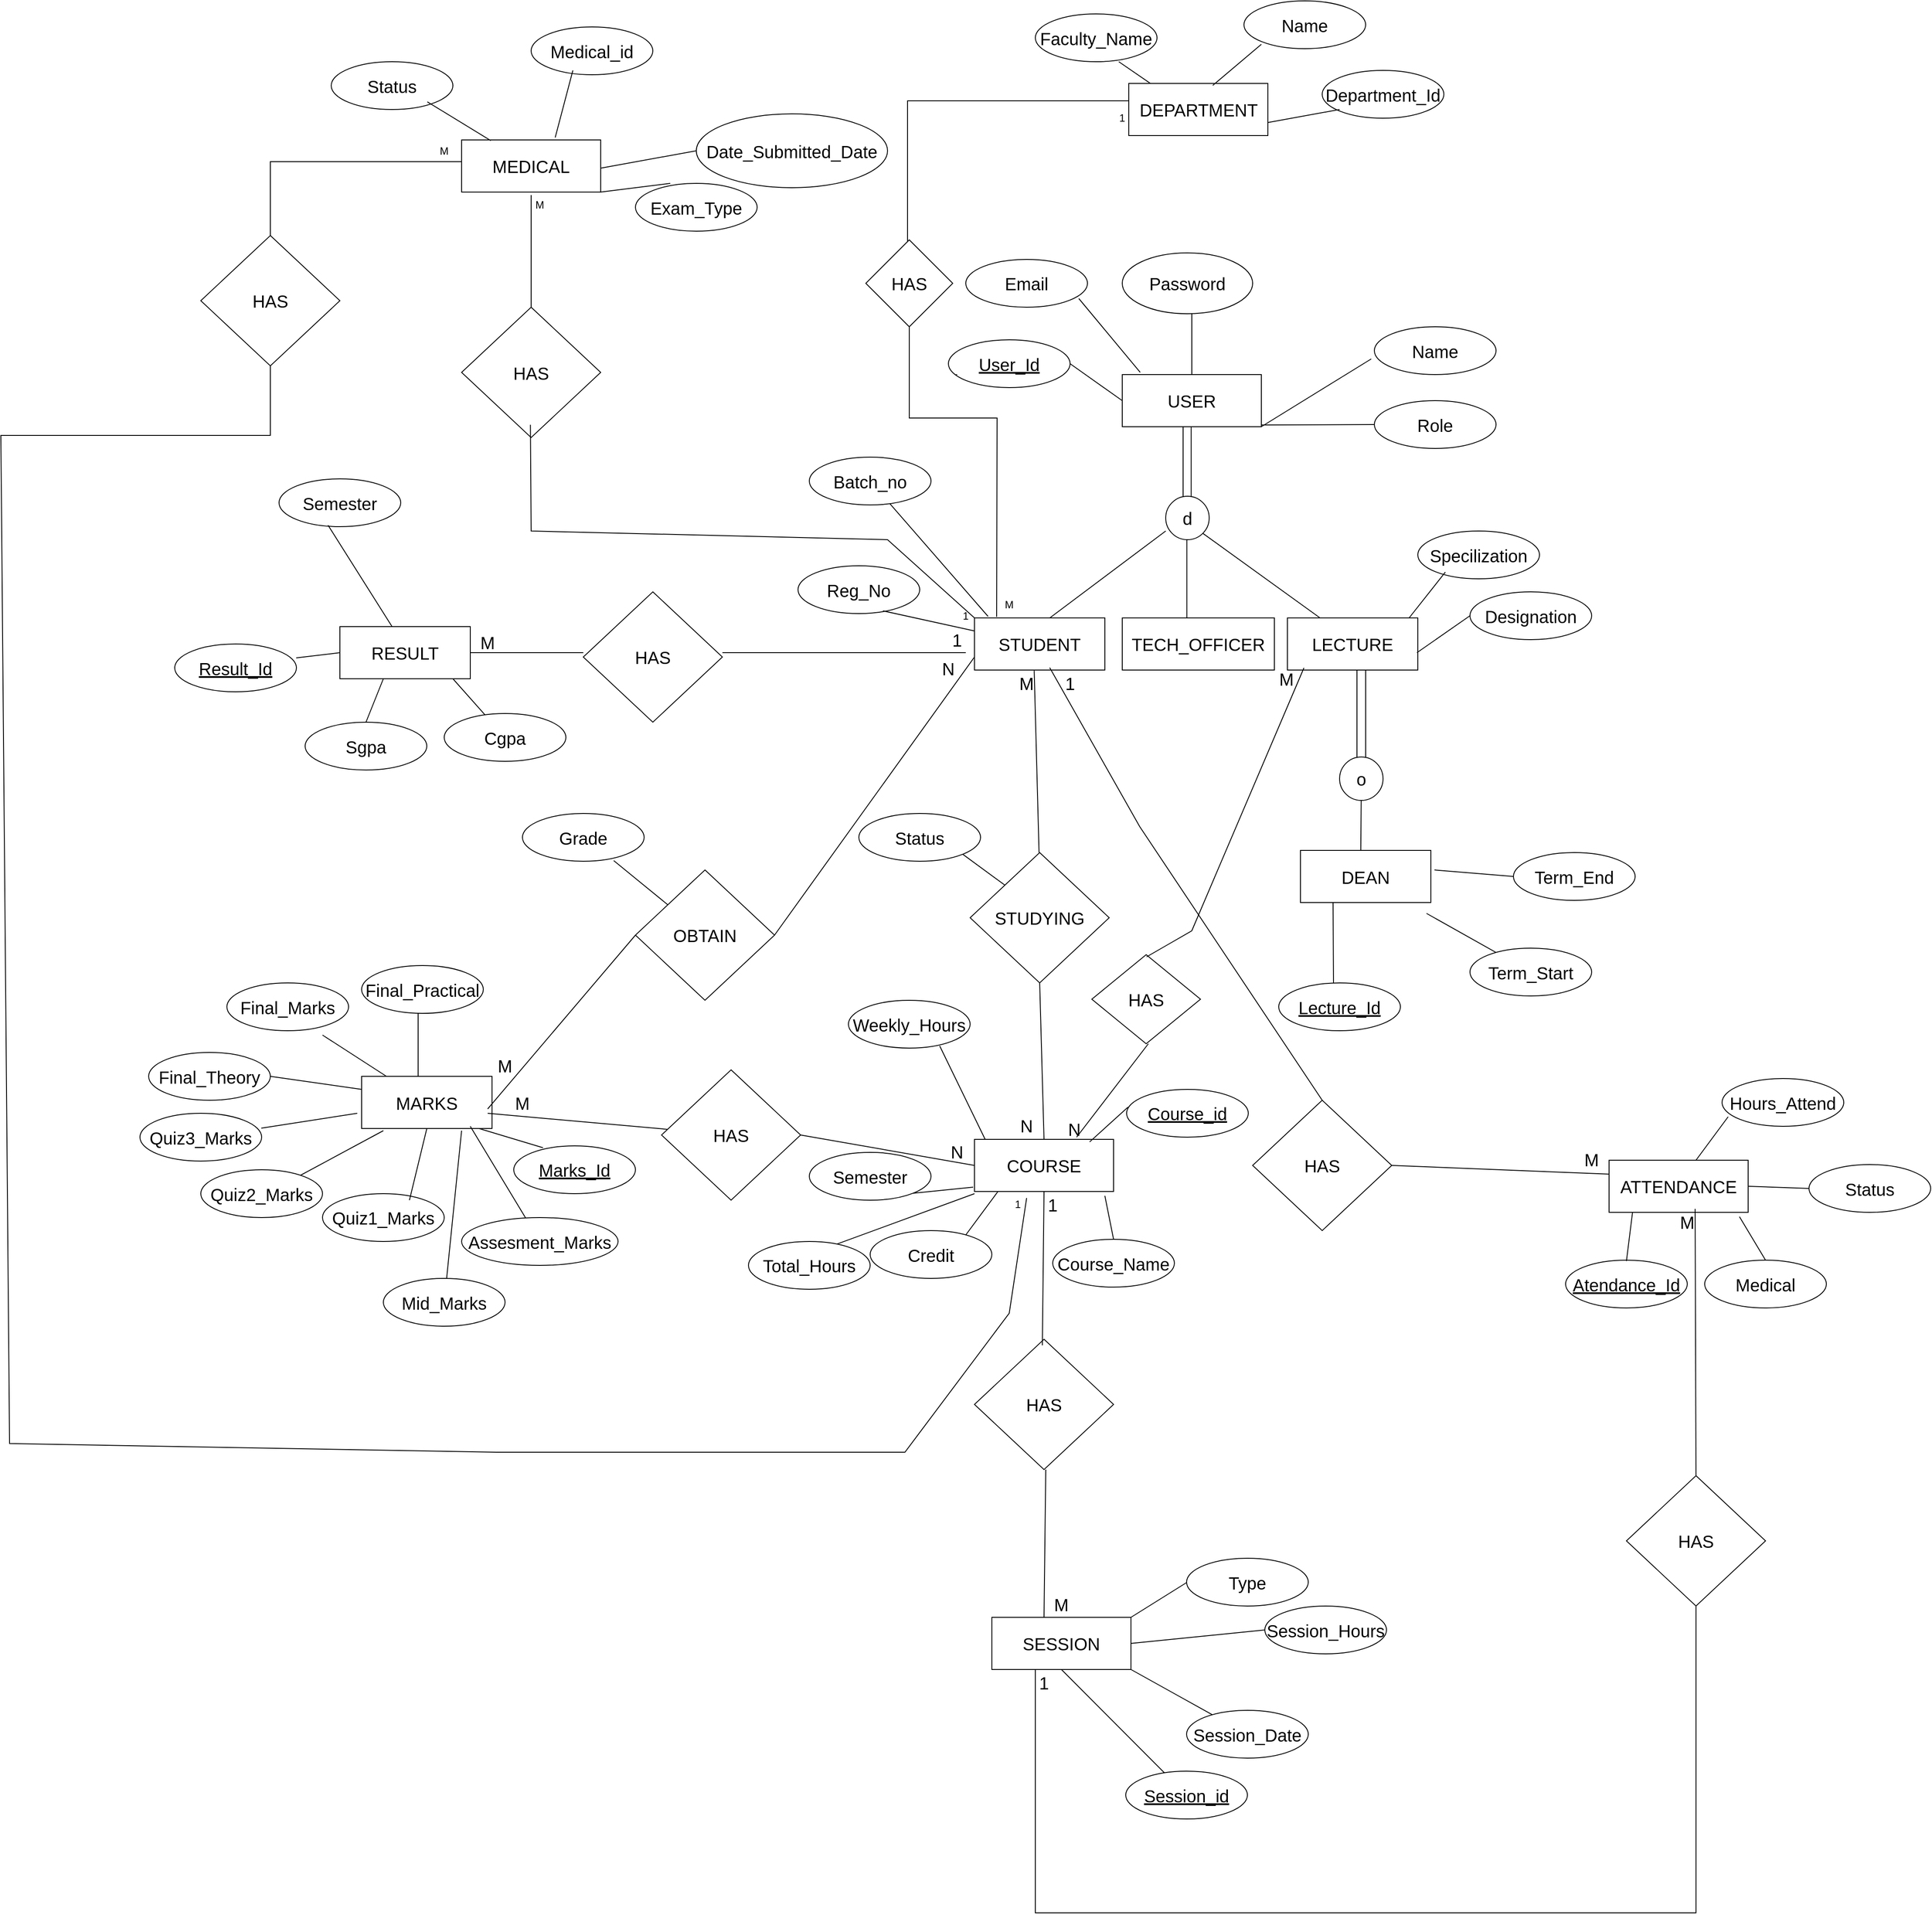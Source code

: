 <mxfile version="28.2.8">
  <diagram name="Page-1" id="Qh66qdQzl6UCUVbuFPbh">
    <mxGraphModel dx="3070" dy="717" grid="1" gridSize="10" guides="1" tooltips="1" connect="1" arrows="1" fold="1" page="1" pageScale="1" pageWidth="1654" pageHeight="1169" background="light-dark(#FFFFFF,#000000)" math="0" shadow="0">
      <root>
        <mxCell id="0" />
        <mxCell id="1" parent="0" />
        <mxCell id="bX-nkgjppk_giDj6LDvc-8" value="&lt;font&gt;USER&lt;/font&gt;" style="rounded=0;whiteSpace=wrap;html=1;fontSize=20;labelBackgroundColor=default;" parent="1" vertex="1">
          <mxGeometry x="1130" y="430" width="160" height="60" as="geometry" />
        </mxCell>
        <mxCell id="bX-nkgjppk_giDj6LDvc-9" value="" style="endArrow=none;html=1;rounded=0;fontSize=20;" parent="1" edge="1">
          <mxGeometry width="50" height="50" relative="1" as="geometry">
            <mxPoint x="1210" y="430" as="sourcePoint" />
            <mxPoint x="1210" y="360" as="targetPoint" />
          </mxGeometry>
        </mxCell>
        <mxCell id="bX-nkgjppk_giDj6LDvc-12" value="Password" style="ellipse;whiteSpace=wrap;html=1;fontSize=20;" parent="1" vertex="1">
          <mxGeometry x="1130" y="290" width="150" height="70" as="geometry" />
        </mxCell>
        <mxCell id="bX-nkgjppk_giDj6LDvc-14" value="&lt;u&gt;User_Id&lt;/u&gt;" style="ellipse;whiteSpace=wrap;html=1;fontSize=20;" parent="1" vertex="1">
          <mxGeometry x="930" y="390" width="140" height="55" as="geometry" />
        </mxCell>
        <mxCell id="bX-nkgjppk_giDj6LDvc-15" value="" style="endArrow=none;html=1;rounded=0;exitX=1;exitY=0.5;exitDx=0;exitDy=0;fontSize=20;" parent="1" source="bX-nkgjppk_giDj6LDvc-14" edge="1">
          <mxGeometry width="50" height="50" relative="1" as="geometry">
            <mxPoint x="1080" y="510" as="sourcePoint" />
            <mxPoint x="1130" y="460" as="targetPoint" />
          </mxGeometry>
        </mxCell>
        <mxCell id="bX-nkgjppk_giDj6LDvc-20" value="Name" style="ellipse;whiteSpace=wrap;html=1;fontSize=20;" parent="1" vertex="1">
          <mxGeometry x="1420" y="375" width="140" height="55" as="geometry" />
        </mxCell>
        <mxCell id="bX-nkgjppk_giDj6LDvc-21" value="" style="endArrow=none;html=1;rounded=0;exitX=1;exitY=0.5;exitDx=0;exitDy=0;entryX=0.046;entryY=0.218;entryDx=0;entryDy=0;entryPerimeter=0;fontSize=20;" parent="1" edge="1">
          <mxGeometry width="50" height="50" relative="1" as="geometry">
            <mxPoint x="1290" y="490" as="sourcePoint" />
            <mxPoint x="1416.44" y="411.99" as="targetPoint" />
            <Array as="points" />
          </mxGeometry>
        </mxCell>
        <mxCell id="bX-nkgjppk_giDj6LDvc-22" value="Email" style="ellipse;whiteSpace=wrap;html=1;fontSize=20;" parent="1" vertex="1">
          <mxGeometry x="950" y="297.5" width="140" height="55" as="geometry" />
        </mxCell>
        <mxCell id="bX-nkgjppk_giDj6LDvc-23" value="" style="endArrow=none;html=1;rounded=0;exitX=0.129;exitY=-0.043;exitDx=0;exitDy=0;exitPerimeter=0;fontSize=20;" parent="1" source="bX-nkgjppk_giDj6LDvc-8" edge="1">
          <mxGeometry width="50" height="50" relative="1" as="geometry">
            <mxPoint x="1080" y="412.5" as="sourcePoint" />
            <mxPoint x="1080" y="342.5" as="targetPoint" />
          </mxGeometry>
        </mxCell>
        <mxCell id="bX-nkgjppk_giDj6LDvc-25" value="" style="endArrow=none;html=1;rounded=0;fontSize=20;" parent="1" edge="1">
          <mxGeometry width="50" height="50" relative="1" as="geometry">
            <mxPoint x="1200" y="570" as="sourcePoint" />
            <mxPoint x="1200" y="490" as="targetPoint" />
          </mxGeometry>
        </mxCell>
        <mxCell id="bX-nkgjppk_giDj6LDvc-26" value="" style="endArrow=none;html=1;rounded=0;fontSize=20;" parent="1" edge="1">
          <mxGeometry width="50" height="50" relative="1" as="geometry">
            <mxPoint x="1209.29" y="570" as="sourcePoint" />
            <mxPoint x="1209.29" y="490" as="targetPoint" />
          </mxGeometry>
        </mxCell>
        <mxCell id="bX-nkgjppk_giDj6LDvc-27" value="d" style="ellipse;whiteSpace=wrap;html=1;aspect=fixed;fontSize=20;" parent="1" vertex="1">
          <mxGeometry x="1180" y="570" width="50" height="50" as="geometry" />
        </mxCell>
        <mxCell id="bX-nkgjppk_giDj6LDvc-28" value="" style="endArrow=none;html=1;rounded=0;exitX=0.57;exitY=0.014;exitDx=0;exitDy=0;exitPerimeter=0;fontSize=20;" parent="1" source="bX-nkgjppk_giDj6LDvc-31" edge="1">
          <mxGeometry width="50" height="50" relative="1" as="geometry">
            <mxPoint x="1070" y="710" as="sourcePoint" />
            <mxPoint x="1180" y="610" as="targetPoint" />
          </mxGeometry>
        </mxCell>
        <mxCell id="bX-nkgjppk_giDj6LDvc-29" value="" style="endArrow=none;html=1;rounded=0;fontSize=20;" parent="1" edge="1">
          <mxGeometry width="50" height="50" relative="1" as="geometry">
            <mxPoint x="1204.29" y="720" as="sourcePoint" />
            <mxPoint x="1204.29" y="620" as="targetPoint" />
          </mxGeometry>
        </mxCell>
        <mxCell id="bX-nkgjppk_giDj6LDvc-30" value="" style="endArrow=none;html=1;rounded=0;entryX=1;entryY=1;entryDx=0;entryDy=0;exitX=0.25;exitY=0;exitDx=0;exitDy=0;fontSize=20;" parent="1" source="bX-nkgjppk_giDj6LDvc-33" target="bX-nkgjppk_giDj6LDvc-27" edge="1">
          <mxGeometry width="50" height="50" relative="1" as="geometry">
            <mxPoint x="1340" y="700" as="sourcePoint" />
            <mxPoint x="1240" y="620" as="targetPoint" />
          </mxGeometry>
        </mxCell>
        <mxCell id="bX-nkgjppk_giDj6LDvc-31" value="&lt;font&gt;STUDENT&lt;/font&gt;" style="rounded=0;whiteSpace=wrap;html=1;fontSize=20;" parent="1" vertex="1">
          <mxGeometry x="960" y="710" width="150" height="60" as="geometry" />
        </mxCell>
        <mxCell id="bX-nkgjppk_giDj6LDvc-32" value="&lt;font&gt;TECH_OFFICER&lt;/font&gt;" style="rounded=0;whiteSpace=wrap;html=1;fontSize=20;" parent="1" vertex="1">
          <mxGeometry x="1130" y="710" width="175" height="60" as="geometry" />
        </mxCell>
        <mxCell id="bX-nkgjppk_giDj6LDvc-33" value="&lt;font&gt;LECTURE&lt;/font&gt;" style="rounded=0;whiteSpace=wrap;html=1;fontSize=20;" parent="1" vertex="1">
          <mxGeometry x="1320" y="710" width="150" height="60" as="geometry" />
        </mxCell>
        <mxCell id="UqmcxjYlmGOQxnhvRvWn-1" value="" style="endArrow=none;html=1;rounded=0;entryX=0.458;entryY=1.011;entryDx=0;entryDy=0;entryPerimeter=0;fontSize=20;" parent="1" target="bX-nkgjppk_giDj6LDvc-31" edge="1">
          <mxGeometry width="50" height="50" relative="1" as="geometry">
            <mxPoint x="1034.29" y="980" as="sourcePoint" />
            <mxPoint x="1034.29" y="770" as="targetPoint" />
          </mxGeometry>
        </mxCell>
        <mxCell id="UqmcxjYlmGOQxnhvRvWn-2" value="STUDYING" style="rhombus;whiteSpace=wrap;html=1;fontSize=20;" parent="1" vertex="1">
          <mxGeometry x="955" y="980" width="160" height="150" as="geometry" />
        </mxCell>
        <mxCell id="UqmcxjYlmGOQxnhvRvWn-3" value="" style="endArrow=none;html=1;rounded=0;entryX=0.5;entryY=1;entryDx=0;entryDy=0;exitX=0.5;exitY=0;exitDx=0;exitDy=0;fontSize=20;" parent="1" source="UqmcxjYlmGOQxnhvRvWn-4" target="UqmcxjYlmGOQxnhvRvWn-2" edge="1">
          <mxGeometry width="50" height="50" relative="1" as="geometry">
            <mxPoint x="1030" y="1310" as="sourcePoint" />
            <mxPoint x="1060" y="1150" as="targetPoint" />
          </mxGeometry>
        </mxCell>
        <mxCell id="UqmcxjYlmGOQxnhvRvWn-4" value="&lt;font&gt;COURSE&lt;/font&gt;" style="rounded=0;whiteSpace=wrap;html=1;fontSize=20;" parent="1" vertex="1">
          <mxGeometry x="960" y="1310" width="160" height="60" as="geometry" />
        </mxCell>
        <mxCell id="UqmcxjYlmGOQxnhvRvWn-5" value="HAS" style="rhombus;whiteSpace=wrap;html=1;fontSize=20;" parent="1" vertex="1">
          <mxGeometry x="510" y="680" width="160" height="150" as="geometry" />
        </mxCell>
        <mxCell id="UqmcxjYlmGOQxnhvRvWn-14" value="" style="endArrow=none;html=1;rounded=0;fontSize=20;" parent="1" edge="1">
          <mxGeometry width="50" height="50" relative="1" as="geometry">
            <mxPoint x="1400" y="870" as="sourcePoint" />
            <mxPoint x="1400" y="770" as="targetPoint" />
          </mxGeometry>
        </mxCell>
        <mxCell id="UqmcxjYlmGOQxnhvRvWn-15" value="" style="endArrow=none;html=1;rounded=0;fontSize=20;" parent="1" edge="1">
          <mxGeometry width="50" height="50" relative="1" as="geometry">
            <mxPoint x="1410" y="870" as="sourcePoint" />
            <mxPoint x="1410" y="770" as="targetPoint" />
          </mxGeometry>
        </mxCell>
        <mxCell id="UqmcxjYlmGOQxnhvRvWn-16" value="o" style="ellipse;whiteSpace=wrap;html=1;aspect=fixed;fontSize=20;" parent="1" vertex="1">
          <mxGeometry x="1380" y="870" width="50" height="50" as="geometry" />
        </mxCell>
        <mxCell id="UqmcxjYlmGOQxnhvRvWn-17" value="" style="endArrow=none;html=1;rounded=0;fontSize=20;" parent="1" target="UqmcxjYlmGOQxnhvRvWn-16" edge="1">
          <mxGeometry width="50" height="50" relative="1" as="geometry">
            <mxPoint x="1404.29" y="990" as="sourcePoint" />
            <mxPoint x="1404.29" y="930" as="targetPoint" />
          </mxGeometry>
        </mxCell>
        <mxCell id="UqmcxjYlmGOQxnhvRvWn-18" value="&lt;font&gt;DEAN&lt;/font&gt;" style="rounded=0;whiteSpace=wrap;html=1;fontSize=20;" parent="1" vertex="1">
          <mxGeometry x="1335" y="977.5" width="150" height="60" as="geometry" />
        </mxCell>
        <mxCell id="UqmcxjYlmGOQxnhvRvWn-20" value="" style="endArrow=none;html=1;rounded=0;entryX=0.25;entryY=1;entryDx=0;entryDy=0;fontSize=20;" parent="1" target="UqmcxjYlmGOQxnhvRvWn-18" edge="1">
          <mxGeometry width="50" height="50" relative="1" as="geometry">
            <mxPoint x="1373" y="1130" as="sourcePoint" />
            <mxPoint x="1380.71" y="1060" as="targetPoint" />
          </mxGeometry>
        </mxCell>
        <mxCell id="UqmcxjYlmGOQxnhvRvWn-22" value="&lt;u&gt;Lecture_Id&lt;/u&gt;" style="ellipse;whiteSpace=wrap;html=1;fontSize=20;" parent="1" vertex="1">
          <mxGeometry x="1310" y="1130" width="140" height="55" as="geometry" />
        </mxCell>
        <mxCell id="UqmcxjYlmGOQxnhvRvWn-23" value="" style="endArrow=none;html=1;rounded=0;exitX=0.5;exitY=0;exitDx=0;exitDy=0;fontSize=20;" parent="1" edge="1">
          <mxGeometry width="50" height="50" relative="1" as="geometry">
            <mxPoint x="670" y="750" as="sourcePoint" />
            <mxPoint x="950" y="750" as="targetPoint" />
            <Array as="points" />
          </mxGeometry>
        </mxCell>
        <mxCell id="UqmcxjYlmGOQxnhvRvWn-24" value="OBTAIN" style="rhombus;whiteSpace=wrap;html=1;fontSize=20;" parent="1" vertex="1">
          <mxGeometry x="570" y="1000" width="160" height="150" as="geometry" />
        </mxCell>
        <mxCell id="UqmcxjYlmGOQxnhvRvWn-25" value="" style="endArrow=none;html=1;rounded=0;entryX=0;entryY=0.75;entryDx=0;entryDy=0;exitX=1;exitY=0.5;exitDx=0;exitDy=0;fontSize=20;" parent="1" source="UqmcxjYlmGOQxnhvRvWn-24" target="bX-nkgjppk_giDj6LDvc-31" edge="1">
          <mxGeometry width="50" height="50" relative="1" as="geometry">
            <mxPoint x="720" y="960" as="sourcePoint" />
            <mxPoint x="955" y="907.5" as="targetPoint" />
            <Array as="points" />
          </mxGeometry>
        </mxCell>
        <mxCell id="UqmcxjYlmGOQxnhvRvWn-26" value="" style="endArrow=none;html=1;rounded=0;fontSize=20;" parent="1" edge="1">
          <mxGeometry width="50" height="50" relative="1" as="geometry">
            <mxPoint x="320" y="1260" as="sourcePoint" />
            <mxPoint x="320" y="1150" as="targetPoint" />
          </mxGeometry>
        </mxCell>
        <mxCell id="UqmcxjYlmGOQxnhvRvWn-27" value="&lt;font&gt;MARKS&lt;/font&gt;" style="rounded=0;whiteSpace=wrap;html=1;fontSize=20;" parent="1" vertex="1">
          <mxGeometry x="255" y="1237.5" width="150" height="60" as="geometry" />
        </mxCell>
        <mxCell id="UqmcxjYlmGOQxnhvRvWn-28" value="" style="endArrow=none;html=1;rounded=0;fontSize=20;" parent="1" edge="1">
          <mxGeometry width="50" height="50" relative="1" as="geometry">
            <mxPoint x="380" y="750" as="sourcePoint" />
            <mxPoint x="510" y="750" as="targetPoint" />
          </mxGeometry>
        </mxCell>
        <mxCell id="UqmcxjYlmGOQxnhvRvWn-29" value="&lt;font&gt;RESULT&lt;/font&gt;" style="rounded=0;whiteSpace=wrap;html=1;fontSize=20;" parent="1" vertex="1">
          <mxGeometry x="230" y="720" width="150" height="60" as="geometry" />
        </mxCell>
        <mxCell id="UqmcxjYlmGOQxnhvRvWn-30" value="" style="endArrow=none;html=1;rounded=0;fontSize=20;" parent="1" edge="1">
          <mxGeometry width="50" height="50" relative="1" as="geometry">
            <mxPoint x="150" y="1370" as="sourcePoint" />
            <mxPoint x="280" y="1300" as="targetPoint" />
          </mxGeometry>
        </mxCell>
        <mxCell id="UqmcxjYlmGOQxnhvRvWn-31" value="Quiz2_Marks" style="ellipse;whiteSpace=wrap;html=1;fontSize=20;" parent="1" vertex="1">
          <mxGeometry x="70" y="1345" width="140" height="55" as="geometry" />
        </mxCell>
        <mxCell id="UqmcxjYlmGOQxnhvRvWn-32" value="Quiz3_Marks" style="ellipse;whiteSpace=wrap;html=1;fontSize=20;" parent="1" vertex="1">
          <mxGeometry y="1280" width="140" height="55" as="geometry" />
        </mxCell>
        <mxCell id="UqmcxjYlmGOQxnhvRvWn-33" value="Final_Theory" style="ellipse;whiteSpace=wrap;html=1;fontSize=20;" parent="1" vertex="1">
          <mxGeometry x="10" y="1210" width="140" height="55" as="geometry" />
        </mxCell>
        <mxCell id="UqmcxjYlmGOQxnhvRvWn-34" value="&lt;u&gt;Marks_Id&lt;/u&gt;" style="ellipse;whiteSpace=wrap;html=1;fontSize=20;" parent="1" vertex="1">
          <mxGeometry x="430" y="1317.5" width="140" height="55" as="geometry" />
        </mxCell>
        <mxCell id="UqmcxjYlmGOQxnhvRvWn-35" value="Quiz1_Marks" style="ellipse;whiteSpace=wrap;html=1;fontSize=20;" parent="1" vertex="1">
          <mxGeometry x="210" y="1372.5" width="140" height="55" as="geometry" />
        </mxCell>
        <mxCell id="UqmcxjYlmGOQxnhvRvWn-36" value="Final_Practical" style="ellipse;whiteSpace=wrap;html=1;fontSize=20;" parent="1" vertex="1">
          <mxGeometry x="255" y="1110" width="140" height="55" as="geometry" />
        </mxCell>
        <mxCell id="UqmcxjYlmGOQxnhvRvWn-37" value="" style="endArrow=none;html=1;rounded=0;entryX=0.5;entryY=1;entryDx=0;entryDy=0;fontSize=20;" parent="1" target="UqmcxjYlmGOQxnhvRvWn-27" edge="1">
          <mxGeometry width="50" height="50" relative="1" as="geometry">
            <mxPoint x="310" y="1380" as="sourcePoint" />
            <mxPoint x="440" y="1310" as="targetPoint" />
          </mxGeometry>
        </mxCell>
        <mxCell id="UqmcxjYlmGOQxnhvRvWn-38" value="" style="endArrow=none;html=1;rounded=0;exitX=0.24;exitY=0.13;exitDx=0;exitDy=0;exitPerimeter=0;fontSize=20;" parent="1" edge="1">
          <mxGeometry width="50" height="50" relative="1" as="geometry">
            <mxPoint x="463.6" y="1319.65" as="sourcePoint" />
            <mxPoint x="390" y="1297.5" as="targetPoint" />
          </mxGeometry>
        </mxCell>
        <mxCell id="UqmcxjYlmGOQxnhvRvWn-39" value="" style="endArrow=none;html=1;rounded=0;exitX=0.997;exitY=0.312;exitDx=0;exitDy=0;exitPerimeter=0;fontSize=20;" parent="1" source="UqmcxjYlmGOQxnhvRvWn-32" edge="1">
          <mxGeometry width="50" height="50" relative="1" as="geometry">
            <mxPoint x="120" y="1350" as="sourcePoint" />
            <mxPoint x="250" y="1280" as="targetPoint" />
          </mxGeometry>
        </mxCell>
        <mxCell id="UqmcxjYlmGOQxnhvRvWn-40" value="" style="endArrow=none;html=1;rounded=0;exitX=1;exitY=0.5;exitDx=0;exitDy=0;entryX=0;entryY=0.25;entryDx=0;entryDy=0;fontSize=20;" parent="1" source="UqmcxjYlmGOQxnhvRvWn-33" target="UqmcxjYlmGOQxnhvRvWn-27" edge="1">
          <mxGeometry width="50" height="50" relative="1" as="geometry">
            <mxPoint x="110" y="1240" as="sourcePoint" />
            <mxPoint x="240" y="1170" as="targetPoint" />
          </mxGeometry>
        </mxCell>
        <mxCell id="UqmcxjYlmGOQxnhvRvWn-43" value="" style="endArrow=none;html=1;rounded=0;entryX=0;entryY=0.5;entryDx=0;entryDy=0;fontSize=20;" parent="1" target="UqmcxjYlmGOQxnhvRvWn-24" edge="1">
          <mxGeometry width="50" height="50" relative="1" as="geometry">
            <mxPoint x="400" y="1275" as="sourcePoint" />
            <mxPoint x="700" y="1120" as="targetPoint" />
          </mxGeometry>
        </mxCell>
        <mxCell id="UqmcxjYlmGOQxnhvRvWn-44" value="Cgpa" style="ellipse;whiteSpace=wrap;html=1;fontSize=20;" parent="1" vertex="1">
          <mxGeometry x="350" y="820" width="140" height="55" as="geometry" />
        </mxCell>
        <mxCell id="UqmcxjYlmGOQxnhvRvWn-45" value="&lt;u&gt;Result_Id&lt;/u&gt;" style="ellipse;whiteSpace=wrap;html=1;fontSize=20;" parent="1" vertex="1">
          <mxGeometry x="40" y="740" width="140" height="55" as="geometry" />
        </mxCell>
        <mxCell id="UqmcxjYlmGOQxnhvRvWn-47" value="Sgpa" style="ellipse;whiteSpace=wrap;html=1;fontSize=20;" parent="1" vertex="1">
          <mxGeometry x="190" y="830" width="140" height="55" as="geometry" />
        </mxCell>
        <mxCell id="UqmcxjYlmGOQxnhvRvWn-49" value="" style="endArrow=none;html=1;rounded=0;exitX=0.5;exitY=0;exitDx=0;exitDy=0;fontSize=20;" parent="1" source="UqmcxjYlmGOQxnhvRvWn-47" edge="1">
          <mxGeometry width="50" height="50" relative="1" as="geometry">
            <mxPoint x="280" y="890" as="sourcePoint" />
            <mxPoint x="280" y="780" as="targetPoint" />
          </mxGeometry>
        </mxCell>
        <mxCell id="UqmcxjYlmGOQxnhvRvWn-50" value="" style="endArrow=none;html=1;rounded=0;fontSize=20;" parent="1" source="UqmcxjYlmGOQxnhvRvWn-44" edge="1">
          <mxGeometry width="50" height="50" relative="1" as="geometry">
            <mxPoint x="360" y="890" as="sourcePoint" />
            <mxPoint x="360" y="780" as="targetPoint" />
          </mxGeometry>
        </mxCell>
        <mxCell id="UqmcxjYlmGOQxnhvRvWn-51" value="" style="endArrow=none;html=1;rounded=0;entryX=0.998;entryY=0.291;entryDx=0;entryDy=0;entryPerimeter=0;exitX=0;exitY=0.5;exitDx=0;exitDy=0;fontSize=20;" parent="1" source="UqmcxjYlmGOQxnhvRvWn-29" target="UqmcxjYlmGOQxnhvRvWn-45" edge="1">
          <mxGeometry width="50" height="50" relative="1" as="geometry">
            <mxPoint x="230" y="780" as="sourcePoint" />
            <mxPoint x="230.41" y="730" as="targetPoint" />
          </mxGeometry>
        </mxCell>
        <mxCell id="UqmcxjYlmGOQxnhvRvWn-53" value="HAS" style="rhombus;whiteSpace=wrap;html=1;fontSize=20;" parent="1" vertex="1">
          <mxGeometry x="600" y="1230" width="160" height="150" as="geometry" />
        </mxCell>
        <mxCell id="UqmcxjYlmGOQxnhvRvWn-54" value="HAS" style="rhombus;whiteSpace=wrap;html=1;fontSize=20;" parent="1" vertex="1">
          <mxGeometry x="1280" y="1265" width="160" height="150" as="geometry" />
        </mxCell>
        <mxCell id="UqmcxjYlmGOQxnhvRvWn-55" value="" style="endArrow=none;html=1;rounded=0;fontSize=20;" parent="1" target="UqmcxjYlmGOQxnhvRvWn-53" edge="1">
          <mxGeometry width="50" height="50" relative="1" as="geometry">
            <mxPoint x="400" y="1280" as="sourcePoint" />
            <mxPoint x="450" y="1230" as="targetPoint" />
          </mxGeometry>
        </mxCell>
        <mxCell id="UqmcxjYlmGOQxnhvRvWn-56" value="" style="endArrow=none;html=1;rounded=0;entryX=0;entryY=0.5;entryDx=0;entryDy=0;exitX=1;exitY=0.5;exitDx=0;exitDy=0;fontSize=20;" parent="1" source="UqmcxjYlmGOQxnhvRvWn-53" target="UqmcxjYlmGOQxnhvRvWn-4" edge="1">
          <mxGeometry width="50" height="50" relative="1" as="geometry">
            <mxPoint x="766" y="1283" as="sourcePoint" />
            <mxPoint x="987" y="1287" as="targetPoint" />
          </mxGeometry>
        </mxCell>
        <mxCell id="UqmcxjYlmGOQxnhvRvWn-58" value="" style="endArrow=none;html=1;rounded=0;entryX=0.5;entryY=0;entryDx=0;entryDy=0;exitX=0.577;exitY=0.955;exitDx=0;exitDy=0;exitPerimeter=0;fontSize=20;" parent="1" source="bX-nkgjppk_giDj6LDvc-31" target="UqmcxjYlmGOQxnhvRvWn-54" edge="1">
          <mxGeometry width="50" height="50" relative="1" as="geometry">
            <mxPoint x="1060" y="780" as="sourcePoint" />
            <mxPoint x="1320" y="1139.5" as="targetPoint" />
            <Array as="points">
              <mxPoint x="1150" y="950" />
            </Array>
          </mxGeometry>
        </mxCell>
        <mxCell id="UqmcxjYlmGOQxnhvRvWn-59" value="Credit" style="ellipse;whiteSpace=wrap;html=1;fontSize=20;" parent="1" vertex="1">
          <mxGeometry x="840" y="1415" width="140" height="55" as="geometry" />
        </mxCell>
        <mxCell id="UqmcxjYlmGOQxnhvRvWn-60" value="Course_Name" style="ellipse;whiteSpace=wrap;html=1;fontSize=20;" parent="1" vertex="1">
          <mxGeometry x="1050" y="1425" width="140" height="55" as="geometry" />
        </mxCell>
        <mxCell id="UqmcxjYlmGOQxnhvRvWn-61" value="&lt;u&gt;Course_id&lt;/u&gt;" style="ellipse;whiteSpace=wrap;html=1;fontSize=20;" parent="1" vertex="1">
          <mxGeometry x="1135" y="1252.5" width="140" height="55" as="geometry" />
        </mxCell>
        <mxCell id="UqmcxjYlmGOQxnhvRvWn-63" value="" style="endArrow=none;html=1;rounded=0;fontSize=20;" parent="1" edge="1">
          <mxGeometry width="50" height="50" relative="1" as="geometry">
            <mxPoint x="950" y="1420" as="sourcePoint" />
            <mxPoint x="987" y="1370" as="targetPoint" />
          </mxGeometry>
        </mxCell>
        <mxCell id="UqmcxjYlmGOQxnhvRvWn-64" value="" style="endArrow=none;html=1;rounded=0;fontSize=20;entryX=0.012;entryY=0.371;entryDx=0;entryDy=0;entryPerimeter=0;exitX=0.828;exitY=0.049;exitDx=0;exitDy=0;exitPerimeter=0;" parent="1" source="UqmcxjYlmGOQxnhvRvWn-4" target="UqmcxjYlmGOQxnhvRvWn-61" edge="1">
          <mxGeometry width="50" height="50" relative="1" as="geometry">
            <mxPoint x="1083" y="1319" as="sourcePoint" />
            <mxPoint x="1120" y="1269" as="targetPoint" />
          </mxGeometry>
        </mxCell>
        <mxCell id="UqmcxjYlmGOQxnhvRvWn-65" value="" style="endArrow=none;html=1;rounded=0;exitX=0.5;exitY=0;exitDx=0;exitDy=0;fontSize=20;" parent="1" source="UqmcxjYlmGOQxnhvRvWn-60" edge="1">
          <mxGeometry width="50" height="50" relative="1" as="geometry">
            <mxPoint x="1073" y="1425" as="sourcePoint" />
            <mxPoint x="1110" y="1375" as="targetPoint" />
          </mxGeometry>
        </mxCell>
        <mxCell id="UqmcxjYlmGOQxnhvRvWn-67" value="Term_Start" style="ellipse;whiteSpace=wrap;html=1;fontSize=20;" parent="1" vertex="1">
          <mxGeometry x="1530" y="1090" width="140" height="55" as="geometry" />
        </mxCell>
        <mxCell id="UqmcxjYlmGOQxnhvRvWn-68" value="Term_End" style="ellipse;whiteSpace=wrap;html=1;fontSize=20;" parent="1" vertex="1">
          <mxGeometry x="1580" y="980" width="140" height="55" as="geometry" />
        </mxCell>
        <mxCell id="UqmcxjYlmGOQxnhvRvWn-70" value="" style="endArrow=none;html=1;rounded=0;entryX=0.25;entryY=1;entryDx=0;entryDy=0;fontSize=20;" parent="1" source="UqmcxjYlmGOQxnhvRvWn-67" edge="1">
          <mxGeometry width="50" height="50" relative="1" as="geometry">
            <mxPoint x="1480" y="1130" as="sourcePoint" />
            <mxPoint x="1480" y="1050" as="targetPoint" />
          </mxGeometry>
        </mxCell>
        <mxCell id="UqmcxjYlmGOQxnhvRvWn-72" value="" style="endArrow=none;html=1;rounded=0;entryX=0.25;entryY=1;entryDx=0;entryDy=0;exitX=0;exitY=0.5;exitDx=0;exitDy=0;fontSize=20;" parent="1" source="UqmcxjYlmGOQxnhvRvWn-68" edge="1">
          <mxGeometry width="50" height="50" relative="1" as="geometry">
            <mxPoint x="1489.17" y="1080" as="sourcePoint" />
            <mxPoint x="1489.17" y="1000" as="targetPoint" />
          </mxGeometry>
        </mxCell>
        <mxCell id="UqmcxjYlmGOQxnhvRvWn-73" value="Specilization" style="ellipse;whiteSpace=wrap;html=1;fontSize=20;" parent="1" vertex="1">
          <mxGeometry x="1470" y="610" width="140" height="55" as="geometry" />
        </mxCell>
        <mxCell id="UqmcxjYlmGOQxnhvRvWn-77" value="" style="endArrow=none;html=1;rounded=0;entryX=0.25;entryY=1;entryDx=0;entryDy=0;exitX=0.226;exitY=0.861;exitDx=0;exitDy=0;exitPerimeter=0;fontSize=20;" parent="1" source="UqmcxjYlmGOQxnhvRvWn-73" edge="1">
          <mxGeometry width="50" height="50" relative="1" as="geometry">
            <mxPoint x="1550.83" y="718" as="sourcePoint" />
            <mxPoint x="1460" y="710" as="targetPoint" />
          </mxGeometry>
        </mxCell>
        <mxCell id="UqmcxjYlmGOQxnhvRvWn-78" value="Reg_No" style="ellipse;whiteSpace=wrap;html=1;fontSize=20;" parent="1" vertex="1">
          <mxGeometry x="757" y="650" width="140" height="55" as="geometry" />
        </mxCell>
        <mxCell id="UqmcxjYlmGOQxnhvRvWn-79" value="" style="endArrow=none;html=1;rounded=0;exitX=0;exitY=0.25;exitDx=0;exitDy=0;entryX=0.698;entryY=0.943;entryDx=0;entryDy=0;entryPerimeter=0;fontSize=20;" parent="1" source="bX-nkgjppk_giDj6LDvc-31" target="UqmcxjYlmGOQxnhvRvWn-78" edge="1">
          <mxGeometry width="50" height="50" relative="1" as="geometry">
            <mxPoint x="898" y="750" as="sourcePoint" />
            <mxPoint x="910" y="700" as="targetPoint" />
          </mxGeometry>
        </mxCell>
        <mxCell id="UqmcxjYlmGOQxnhvRvWn-80" value="Final_Marks" style="ellipse;whiteSpace=wrap;html=1;fontSize=20;" parent="1" vertex="1">
          <mxGeometry x="100" y="1130" width="140" height="55" as="geometry" />
        </mxCell>
        <mxCell id="UqmcxjYlmGOQxnhvRvWn-81" value="" style="endArrow=none;html=1;rounded=0;fontSize=20;" parent="1" source="UqmcxjYlmGOQxnhvRvWn-27" edge="1">
          <mxGeometry width="50" height="50" relative="1" as="geometry">
            <mxPoint x="210" y="1300" as="sourcePoint" />
            <mxPoint x="210" y="1190" as="targetPoint" />
          </mxGeometry>
        </mxCell>
        <mxCell id="UqmcxjYlmGOQxnhvRvWn-82" value="&lt;span&gt;ATTENDANCE&lt;/span&gt;" style="rounded=0;whiteSpace=wrap;html=1;fontSize=20;" parent="1" vertex="1">
          <mxGeometry x="1690" y="1334" width="160" height="60" as="geometry" />
        </mxCell>
        <mxCell id="UqmcxjYlmGOQxnhvRvWn-83" value="&lt;u&gt;Atendance_Id&lt;/u&gt;" style="ellipse;whiteSpace=wrap;html=1;fontSize=20;" parent="1" vertex="1">
          <mxGeometry x="1640" y="1449" width="140" height="55" as="geometry" />
        </mxCell>
        <mxCell id="UqmcxjYlmGOQxnhvRvWn-84" value="Medical" style="ellipse;whiteSpace=wrap;html=1;fontSize=20;" parent="1" vertex="1">
          <mxGeometry x="1800" y="1449" width="140" height="55" as="geometry" />
        </mxCell>
        <mxCell id="UqmcxjYlmGOQxnhvRvWn-85" value="Hours_Attend" style="ellipse;whiteSpace=wrap;html=1;fontSize=20;" parent="1" vertex="1">
          <mxGeometry x="1820" y="1240" width="140" height="55" as="geometry" />
        </mxCell>
        <mxCell id="UqmcxjYlmGOQxnhvRvWn-86" value="" style="endArrow=none;html=1;rounded=0;fontSize=20;" parent="1" edge="1">
          <mxGeometry width="50" height="50" relative="1" as="geometry">
            <mxPoint x="1710" y="1450" as="sourcePoint" />
            <mxPoint x="1717" y="1394" as="targetPoint" />
          </mxGeometry>
        </mxCell>
        <mxCell id="UqmcxjYlmGOQxnhvRvWn-87" value="" style="endArrow=none;html=1;rounded=0;fontSize=20;" parent="1" edge="1">
          <mxGeometry width="50" height="50" relative="1" as="geometry">
            <mxPoint x="1790" y="1334" as="sourcePoint" />
            <mxPoint x="1827" y="1284" as="targetPoint" />
          </mxGeometry>
        </mxCell>
        <mxCell id="UqmcxjYlmGOQxnhvRvWn-88" value="" style="endArrow=none;html=1;rounded=0;exitX=0.5;exitY=0;exitDx=0;exitDy=0;fontSize=20;" parent="1" source="UqmcxjYlmGOQxnhvRvWn-84" edge="1">
          <mxGeometry width="50" height="50" relative="1" as="geometry">
            <mxPoint x="1803" y="1449" as="sourcePoint" />
            <mxPoint x="1840" y="1399" as="targetPoint" />
          </mxGeometry>
        </mxCell>
        <mxCell id="UqmcxjYlmGOQxnhvRvWn-89" value="" style="endArrow=none;html=1;rounded=0;entryX=1;entryY=0.5;entryDx=0;entryDy=0;exitX=0;exitY=0.267;exitDx=0;exitDy=0;exitPerimeter=0;fontSize=20;" parent="1" source="UqmcxjYlmGOQxnhvRvWn-82" target="UqmcxjYlmGOQxnhvRvWn-54" edge="1">
          <mxGeometry width="50" height="50" relative="1" as="geometry">
            <mxPoint x="1410" y="1560" as="sourcePoint" />
            <mxPoint x="1447" y="1510" as="targetPoint" />
          </mxGeometry>
        </mxCell>
        <mxCell id="UqmcxjYlmGOQxnhvRvWn-92" value="Status" style="ellipse;whiteSpace=wrap;html=1;fontSize=20;" parent="1" vertex="1">
          <mxGeometry x="1920" y="1339" width="140" height="55" as="geometry" />
        </mxCell>
        <mxCell id="UqmcxjYlmGOQxnhvRvWn-93" value="" style="endArrow=none;html=1;rounded=0;exitX=0;exitY=0.5;exitDx=0;exitDy=0;entryX=1;entryY=0.5;entryDx=0;entryDy=0;fontSize=20;" parent="1" source="UqmcxjYlmGOQxnhvRvWn-92" target="UqmcxjYlmGOQxnhvRvWn-82" edge="1">
          <mxGeometry width="50" height="50" relative="1" as="geometry">
            <mxPoint x="1900" y="1430" as="sourcePoint" />
            <mxPoint x="1860" y="1370" as="targetPoint" />
          </mxGeometry>
        </mxCell>
        <mxCell id="UqmcxjYlmGOQxnhvRvWn-96" value="M" style="text;html=1;whiteSpace=wrap;strokeColor=none;fillColor=none;align=center;verticalAlign=middle;rounded=0;fontSize=20;" parent="1" vertex="1">
          <mxGeometry x="410" y="1252.5" width="60" height="30" as="geometry" />
        </mxCell>
        <mxCell id="UqmcxjYlmGOQxnhvRvWn-98" value="N" style="text;html=1;whiteSpace=wrap;strokeColor=none;fillColor=none;align=center;verticalAlign=middle;rounded=0;fontSize=20;" parent="1" vertex="1">
          <mxGeometry x="910" y="1309" width="60" height="30" as="geometry" />
        </mxCell>
        <mxCell id="UqmcxjYlmGOQxnhvRvWn-99" value="M" style="text;html=1;whiteSpace=wrap;strokeColor=none;fillColor=none;align=center;verticalAlign=middle;rounded=0;fontSize=20;" parent="1" vertex="1">
          <mxGeometry x="390" y="1210" width="60" height="30" as="geometry" />
        </mxCell>
        <mxCell id="UqmcxjYlmGOQxnhvRvWn-100" value="N" style="text;html=1;whiteSpace=wrap;strokeColor=none;fillColor=none;align=center;verticalAlign=middle;rounded=0;fontSize=20;" parent="1" vertex="1">
          <mxGeometry x="900" y="752.5" width="60" height="30" as="geometry" />
        </mxCell>
        <mxCell id="UqmcxjYlmGOQxnhvRvWn-101" value="1" style="text;html=1;whiteSpace=wrap;strokeColor=none;fillColor=none;align=center;verticalAlign=middle;rounded=0;fontSize=20;" parent="1" vertex="1">
          <mxGeometry x="910" y="720" width="60" height="30" as="geometry" />
        </mxCell>
        <mxCell id="UqmcxjYlmGOQxnhvRvWn-102" value="M" style="text;html=1;whiteSpace=wrap;strokeColor=none;fillColor=none;align=center;verticalAlign=middle;rounded=0;fontSize=20;" parent="1" vertex="1">
          <mxGeometry x="370" y="722.5" width="60" height="30" as="geometry" />
        </mxCell>
        <mxCell id="UqmcxjYlmGOQxnhvRvWn-105" value="1" style="text;html=1;whiteSpace=wrap;strokeColor=none;fillColor=none;align=center;verticalAlign=middle;rounded=0;fontSize=20;" parent="1" vertex="1">
          <mxGeometry x="1040" y="770" width="60" height="30" as="geometry" />
        </mxCell>
        <mxCell id="UqmcxjYlmGOQxnhvRvWn-106" value="M" style="text;html=1;whiteSpace=wrap;strokeColor=none;fillColor=none;align=center;verticalAlign=middle;rounded=0;fontSize=20;" parent="1" vertex="1">
          <mxGeometry x="990" y="770" width="60" height="30" as="geometry" />
        </mxCell>
        <mxCell id="UqmcxjYlmGOQxnhvRvWn-110" value="N" style="text;html=1;whiteSpace=wrap;strokeColor=none;fillColor=none;align=center;verticalAlign=middle;rounded=0;fontSize=20;" parent="1" vertex="1">
          <mxGeometry x="990" y="1279" width="60" height="30" as="geometry" />
        </mxCell>
        <mxCell id="UqmcxjYlmGOQxnhvRvWn-115" value="" style="endArrow=none;html=1;rounded=0;exitX=1;exitY=0.5;exitDx=0;exitDy=0;fontSize=20;" parent="1" target="bX-nkgjppk_giDj6LDvc-14" edge="1">
          <mxGeometry width="50" height="50" relative="1" as="geometry">
            <mxPoint x="940" y="430" as="sourcePoint" />
            <mxPoint x="1000" y="472" as="targetPoint" />
          </mxGeometry>
        </mxCell>
        <mxCell id="wn23WGTJlnTn1GHfbGU1-1" value="Role" style="ellipse;whiteSpace=wrap;html=1;fontSize=20;" parent="1" vertex="1">
          <mxGeometry x="1420" y="460" width="140" height="55" as="geometry" />
        </mxCell>
        <mxCell id="wn23WGTJlnTn1GHfbGU1-3" value="" style="endArrow=none;html=1;rounded=0;entryX=0;entryY=0.5;entryDx=0;entryDy=0;fontSize=20;" parent="1" target="wn23WGTJlnTn1GHfbGU1-1" edge="1">
          <mxGeometry width="50" height="50" relative="1" as="geometry">
            <mxPoint x="1290" y="488" as="sourcePoint" />
            <mxPoint x="1396.44" y="421" as="targetPoint" />
            <Array as="points" />
          </mxGeometry>
        </mxCell>
        <mxCell id="wn23WGTJlnTn1GHfbGU1-4" value="Batch_no" style="ellipse;whiteSpace=wrap;html=1;fontSize=20;" parent="1" vertex="1">
          <mxGeometry x="770" y="525" width="140" height="55" as="geometry" />
        </mxCell>
        <mxCell id="wn23WGTJlnTn1GHfbGU1-5" value="" style="endArrow=none;html=1;rounded=0;exitX=0.104;exitY=-0.029;exitDx=0;exitDy=0;fontSize=20;exitPerimeter=0;" parent="1" source="bX-nkgjppk_giDj6LDvc-31" target="wn23WGTJlnTn1GHfbGU1-4" edge="1">
          <mxGeometry width="50" height="50" relative="1" as="geometry">
            <mxPoint x="930" y="700" as="sourcePoint" />
            <mxPoint x="942" y="600" as="targetPoint" />
          </mxGeometry>
        </mxCell>
        <mxCell id="wn23WGTJlnTn1GHfbGU1-6" value="Designation" style="ellipse;whiteSpace=wrap;html=1;fontSize=20;" parent="1" vertex="1">
          <mxGeometry x="1530" y="680" width="140" height="55" as="geometry" />
        </mxCell>
        <mxCell id="wn23WGTJlnTn1GHfbGU1-7" value="" style="endArrow=none;html=1;rounded=0;entryX=0.25;entryY=1;entryDx=0;entryDy=0;exitX=0;exitY=0.5;exitDx=0;exitDy=0;fontSize=20;" parent="1" source="wn23WGTJlnTn1GHfbGU1-6" edge="1">
          <mxGeometry width="50" height="50" relative="1" as="geometry">
            <mxPoint x="1511" y="697" as="sourcePoint" />
            <mxPoint x="1469" y="750" as="targetPoint" />
          </mxGeometry>
        </mxCell>
        <mxCell id="wn23WGTJlnTn1GHfbGU1-8" value="&lt;span&gt;SESSION&lt;/span&gt;" style="rounded=0;whiteSpace=wrap;html=1;fontSize=20;" parent="1" vertex="1">
          <mxGeometry x="980" y="1860" width="160" height="60" as="geometry" />
        </mxCell>
        <mxCell id="wn23WGTJlnTn1GHfbGU1-9" value="Session_Date" style="ellipse;whiteSpace=wrap;html=1;fontSize=20;" parent="1" vertex="1">
          <mxGeometry x="1204" y="1967" width="140" height="55" as="geometry" />
        </mxCell>
        <mxCell id="wn23WGTJlnTn1GHfbGU1-10" value="&lt;u&gt;Session_id&lt;/u&gt;" style="ellipse;whiteSpace=wrap;html=1;fontSize=20;" parent="1" vertex="1">
          <mxGeometry x="1134" y="2037" width="140" height="55" as="geometry" />
        </mxCell>
        <mxCell id="wn23WGTJlnTn1GHfbGU1-11" value="Session_Hours" style="ellipse;whiteSpace=wrap;html=1;fontSize=20;" parent="1" vertex="1">
          <mxGeometry x="1294" y="1847" width="140" height="55" as="geometry" />
        </mxCell>
        <mxCell id="wn23WGTJlnTn1GHfbGU1-12" value="Type" style="ellipse;whiteSpace=wrap;html=1;fontSize=20;" parent="1" vertex="1">
          <mxGeometry x="1204" y="1792" width="140" height="55" as="geometry" />
        </mxCell>
        <mxCell id="wn23WGTJlnTn1GHfbGU1-14" value="" style="endArrow=none;html=1;rounded=0;exitX=0;exitY=0.5;exitDx=0;exitDy=0;entryX=1;entryY=0.5;entryDx=0;entryDy=0;fontSize=20;" parent="1" source="wn23WGTJlnTn1GHfbGU1-11" target="wn23WGTJlnTn1GHfbGU1-8" edge="1">
          <mxGeometry width="50" height="50" relative="1" as="geometry">
            <mxPoint x="1194" y="1928.5" as="sourcePoint" />
            <mxPoint x="1124" y="1925.5" as="targetPoint" />
          </mxGeometry>
        </mxCell>
        <mxCell id="wn23WGTJlnTn1GHfbGU1-15" value="" style="endArrow=none;html=1;rounded=0;entryX=1;entryY=1;entryDx=0;entryDy=0;fontSize=20;" parent="1" source="wn23WGTJlnTn1GHfbGU1-9" target="wn23WGTJlnTn1GHfbGU1-8" edge="1">
          <mxGeometry width="50" height="50" relative="1" as="geometry">
            <mxPoint x="1194" y="1950" as="sourcePoint" />
            <mxPoint x="1124" y="1947" as="targetPoint" />
          </mxGeometry>
        </mxCell>
        <mxCell id="wn23WGTJlnTn1GHfbGU1-16" value="" style="endArrow=none;html=1;rounded=0;exitX=0;exitY=0.5;exitDx=0;exitDy=0;entryX=1;entryY=0;entryDx=0;entryDy=0;fontSize=20;" parent="1" target="wn23WGTJlnTn1GHfbGU1-8" edge="1">
          <mxGeometry width="50" height="50" relative="1" as="geometry">
            <mxPoint x="1204" y="1820" as="sourcePoint" />
            <mxPoint x="1134" y="1817" as="targetPoint" />
          </mxGeometry>
        </mxCell>
        <mxCell id="wn23WGTJlnTn1GHfbGU1-17" value="" style="endArrow=none;html=1;rounded=0;entryX=0.5;entryY=1;entryDx=0;entryDy=0;fontSize=20;" parent="1" source="wn23WGTJlnTn1GHfbGU1-10" target="wn23WGTJlnTn1GHfbGU1-8" edge="1">
          <mxGeometry width="50" height="50" relative="1" as="geometry">
            <mxPoint x="1124" y="1990" as="sourcePoint" />
            <mxPoint x="1054" y="1987" as="targetPoint" />
          </mxGeometry>
        </mxCell>
        <mxCell id="wn23WGTJlnTn1GHfbGU1-18" value="HAS" style="rhombus;whiteSpace=wrap;html=1;fontSize=20;" parent="1" vertex="1">
          <mxGeometry x="960" y="1540" width="160" height="150" as="geometry" />
        </mxCell>
        <mxCell id="mJOlF5-myvEGGW3RNeKA-1" value="" style="endArrow=none;html=1;rounded=0;exitX=0.5;exitY=1;exitDx=0;exitDy=0;fontSize=20;entryX=0.488;entryY=0.047;entryDx=0;entryDy=0;entryPerimeter=0;" parent="1" source="UqmcxjYlmGOQxnhvRvWn-4" target="wn23WGTJlnTn1GHfbGU1-18" edge="1">
          <mxGeometry width="50" height="50" relative="1" as="geometry">
            <mxPoint x="1070" y="1520" as="sourcePoint" />
            <mxPoint x="1050" y="1580" as="targetPoint" />
          </mxGeometry>
        </mxCell>
        <mxCell id="mJOlF5-myvEGGW3RNeKA-2" value="" style="endArrow=none;html=1;rounded=0;exitX=0.5;exitY=1;exitDx=0;exitDy=0;fontSize=20;" parent="1" edge="1">
          <mxGeometry width="50" height="50" relative="1" as="geometry">
            <mxPoint x="1042" y="1690" as="sourcePoint" />
            <mxPoint x="1040" y="1860" as="targetPoint" />
          </mxGeometry>
        </mxCell>
        <mxCell id="mJOlF5-myvEGGW3RNeKA-28" value="HAS" style="rhombus;whiteSpace=wrap;html=1;fontSize=20;" parent="1" vertex="1">
          <mxGeometry x="1710" y="1697" width="160" height="150" as="geometry" />
        </mxCell>
        <mxCell id="mJOlF5-myvEGGW3RNeKA-37" value="" style="endArrow=none;html=1;rounded=0;fontSize=20;entryX=0.5;entryY=1;entryDx=0;entryDy=0;" parent="1" target="mJOlF5-myvEGGW3RNeKA-28" edge="1">
          <mxGeometry width="50" height="50" relative="1" as="geometry">
            <mxPoint x="1030" y="1920" as="sourcePoint" />
            <mxPoint x="1930" y="2190" as="targetPoint" />
            <Array as="points">
              <mxPoint x="1030" y="2200" />
              <mxPoint x="1790" y="2200" />
            </Array>
          </mxGeometry>
        </mxCell>
        <mxCell id="mJOlF5-myvEGGW3RNeKA-38" value="" style="endArrow=none;html=1;rounded=0;fontSize=20;entryX=0.5;entryY=0;entryDx=0;entryDy=0;" parent="1" target="mJOlF5-myvEGGW3RNeKA-28" edge="1">
          <mxGeometry width="50" height="50" relative="1" as="geometry">
            <mxPoint x="1789" y="1390" as="sourcePoint" />
            <mxPoint x="1789" y="1690" as="targetPoint" />
          </mxGeometry>
        </mxCell>
        <mxCell id="mJOlF5-myvEGGW3RNeKA-40" value="M" style="text;html=1;whiteSpace=wrap;strokeColor=none;fillColor=none;align=center;verticalAlign=middle;rounded=0;fontSize=20;" parent="1" vertex="1">
          <mxGeometry x="1640" y="1317.5" width="60" height="30" as="geometry" />
        </mxCell>
        <mxCell id="mJOlF5-myvEGGW3RNeKA-42" value="M" style="text;html=1;whiteSpace=wrap;strokeColor=none;fillColor=none;align=center;verticalAlign=middle;rounded=0;fontSize=20;" parent="1" vertex="1">
          <mxGeometry x="1030" y="1830" width="60" height="30" as="geometry" />
        </mxCell>
        <mxCell id="mJOlF5-myvEGGW3RNeKA-43" value="1" style="text;html=1;whiteSpace=wrap;strokeColor=none;fillColor=none;align=center;verticalAlign=middle;rounded=0;fontSize=20;" parent="1" vertex="1">
          <mxGeometry x="1020" y="1370" width="60" height="30" as="geometry" />
        </mxCell>
        <mxCell id="mJOlF5-myvEGGW3RNeKA-44" value="1" style="text;html=1;whiteSpace=wrap;strokeColor=none;fillColor=none;align=center;verticalAlign=middle;rounded=0;fontSize=20;" parent="1" vertex="1">
          <mxGeometry x="1010" y="1920" width="60" height="30" as="geometry" />
        </mxCell>
        <mxCell id="mJOlF5-myvEGGW3RNeKA-45" value="M" style="text;html=1;whiteSpace=wrap;strokeColor=none;fillColor=none;align=center;verticalAlign=middle;rounded=0;fontSize=20;" parent="1" vertex="1">
          <mxGeometry x="1750" y="1390" width="60" height="30" as="geometry" />
        </mxCell>
        <mxCell id="mJOlF5-myvEGGW3RNeKA-46" value="Mid_Marks" style="ellipse;whiteSpace=wrap;html=1;fontSize=20;" parent="1" vertex="1">
          <mxGeometry x="280" y="1470" width="140" height="55" as="geometry" />
        </mxCell>
        <mxCell id="mJOlF5-myvEGGW3RNeKA-48" value="" style="endArrow=none;html=1;rounded=0;entryX=0.5;entryY=1;entryDx=0;entryDy=0;fontSize=20;" parent="1" source="mJOlF5-myvEGGW3RNeKA-46" edge="1">
          <mxGeometry width="50" height="50" relative="1" as="geometry">
            <mxPoint x="355" y="1380" as="sourcePoint" />
            <mxPoint x="370" y="1300" as="targetPoint" />
          </mxGeometry>
        </mxCell>
        <mxCell id="mJOlF5-myvEGGW3RNeKA-49" value="Assesment_Marks" style="ellipse;whiteSpace=wrap;html=1;fontSize=20;" parent="1" vertex="1">
          <mxGeometry x="370" y="1400" width="180" height="55" as="geometry" />
        </mxCell>
        <mxCell id="mJOlF5-myvEGGW3RNeKA-51" value="" style="endArrow=none;html=1;rounded=0;entryX=0.5;entryY=1;entryDx=0;entryDy=0;fontSize=20;" parent="1" source="mJOlF5-myvEGGW3RNeKA-49" edge="1">
          <mxGeometry width="50" height="50" relative="1" as="geometry">
            <mxPoint x="380" y="1485" as="sourcePoint" />
            <mxPoint x="380" y="1295" as="targetPoint" />
          </mxGeometry>
        </mxCell>
        <mxCell id="mJOlF5-myvEGGW3RNeKA-52" value="Grade" style="ellipse;whiteSpace=wrap;html=1;fontSize=20;" parent="1" vertex="1">
          <mxGeometry x="440" y="935" width="140" height="55" as="geometry" />
        </mxCell>
        <mxCell id="mJOlF5-myvEGGW3RNeKA-53" value="" style="endArrow=none;html=1;rounded=0;fontSize=20;entryX=0.75;entryY=0.987;entryDx=0;entryDy=0;entryPerimeter=0;" parent="1" source="UqmcxjYlmGOQxnhvRvWn-24" target="mJOlF5-myvEGGW3RNeKA-52" edge="1">
          <mxGeometry width="50" height="50" relative="1" as="geometry">
            <mxPoint x="587" y="1032" as="sourcePoint" />
            <mxPoint x="550" y="990" as="targetPoint" />
          </mxGeometry>
        </mxCell>
        <mxCell id="mJOlF5-myvEGGW3RNeKA-54" value="HAS" style="rhombus;whiteSpace=wrap;html=1;fontSize=20;" parent="1" vertex="1">
          <mxGeometry x="1095" y="1097.5" width="125" height="102.5" as="geometry" />
        </mxCell>
        <mxCell id="mJOlF5-myvEGGW3RNeKA-55" value="" style="endArrow=none;html=1;rounded=0;entryX=0.5;entryY=1;entryDx=0;entryDy=0;fontSize=20;" parent="1" edge="1">
          <mxGeometry width="50" height="50" relative="1" as="geometry">
            <mxPoint x="1158" y="1100" as="sourcePoint" />
            <mxPoint x="1339" y="767.5" as="targetPoint" />
            <Array as="points">
              <mxPoint x="1210" y="1070" />
            </Array>
          </mxGeometry>
        </mxCell>
        <mxCell id="mJOlF5-myvEGGW3RNeKA-56" value="" style="endArrow=none;html=1;rounded=0;exitX=0.5;exitY=0;exitDx=0;exitDy=0;fontSize=20;entryX=0.5;entryY=1;entryDx=0;entryDy=0;" parent="1" edge="1">
          <mxGeometry width="50" height="50" relative="1" as="geometry">
            <mxPoint x="1077.5" y="1307.5" as="sourcePoint" />
            <mxPoint x="1160" y="1200" as="targetPoint" />
          </mxGeometry>
        </mxCell>
        <mxCell id="mJOlF5-myvEGGW3RNeKA-57" value="N" style="text;html=1;whiteSpace=wrap;strokeColor=none;fillColor=none;align=center;verticalAlign=middle;rounded=0;fontSize=20;" parent="1" vertex="1">
          <mxGeometry x="1060" y="1287.5" width="30" height="20" as="geometry" />
        </mxCell>
        <mxCell id="mJOlF5-myvEGGW3RNeKA-59" value="M" style="text;html=1;whiteSpace=wrap;strokeColor=none;fillColor=none;align=center;verticalAlign=middle;rounded=0;fontSize=20;" parent="1" vertex="1">
          <mxGeometry x="1294" y="770" width="50" height="20" as="geometry" />
        </mxCell>
        <mxCell id="mJOlF5-myvEGGW3RNeKA-60" value="Semester" style="ellipse;whiteSpace=wrap;html=1;fontSize=20;" parent="1" vertex="1">
          <mxGeometry x="770" y="1325" width="140" height="55" as="geometry" />
        </mxCell>
        <mxCell id="mJOlF5-myvEGGW3RNeKA-61" value="" style="endArrow=none;html=1;rounded=0;fontSize=20;exitX=1;exitY=1;exitDx=0;exitDy=0;" parent="1" source="mJOlF5-myvEGGW3RNeKA-60" edge="1">
          <mxGeometry width="50" height="50" relative="1" as="geometry">
            <mxPoint x="921.5" y="1415" as="sourcePoint" />
            <mxPoint x="958.5" y="1365" as="targetPoint" />
          </mxGeometry>
        </mxCell>
        <mxCell id="mJOlF5-myvEGGW3RNeKA-62" value="" style="endArrow=none;html=1;rounded=0;fontSize=20;exitX=0.662;exitY=0.115;exitDx=0;exitDy=0;exitPerimeter=0;" parent="1" source="mJOlF5-myvEGGW3RNeKA-63" edge="1">
          <mxGeometry width="50" height="50" relative="1" as="geometry">
            <mxPoint x="923" y="1422.5" as="sourcePoint" />
            <mxPoint x="960" y="1372.5" as="targetPoint" />
          </mxGeometry>
        </mxCell>
        <mxCell id="mJOlF5-myvEGGW3RNeKA-63" value="Total_Hours" style="ellipse;whiteSpace=wrap;html=1;fontSize=20;" parent="1" vertex="1">
          <mxGeometry x="700" y="1427.5" width="140" height="55" as="geometry" />
        </mxCell>
        <mxCell id="mJOlF5-myvEGGW3RNeKA-64" value="Weekly_Hours" style="ellipse;whiteSpace=wrap;html=1;fontSize=20;" parent="1" vertex="1">
          <mxGeometry x="815" y="1150" width="140" height="55" as="geometry" />
        </mxCell>
        <mxCell id="mJOlF5-myvEGGW3RNeKA-65" value="" style="endArrow=none;html=1;rounded=0;fontSize=20;exitX=0.076;exitY=-0.004;exitDx=0;exitDy=0;exitPerimeter=0;" parent="1" source="UqmcxjYlmGOQxnhvRvWn-4" edge="1">
          <mxGeometry width="50" height="50" relative="1" as="geometry">
            <mxPoint x="883" y="1252.5" as="sourcePoint" />
            <mxPoint x="920" y="1202.5" as="targetPoint" />
          </mxGeometry>
        </mxCell>
        <mxCell id="mJOlF5-myvEGGW3RNeKA-66" value="Semester" style="ellipse;whiteSpace=wrap;html=1;fontSize=20;" parent="1" vertex="1">
          <mxGeometry x="160" y="550" width="140" height="55" as="geometry" />
        </mxCell>
        <mxCell id="mJOlF5-myvEGGW3RNeKA-67" value="" style="endArrow=none;html=1;rounded=0;fontSize=20;entryX=0.4;entryY=0;entryDx=0;entryDy=0;entryPerimeter=0;exitX=0.403;exitY=0.971;exitDx=0;exitDy=0;exitPerimeter=0;" parent="1" source="mJOlF5-myvEGGW3RNeKA-66" target="UqmcxjYlmGOQxnhvRvWn-29" edge="1">
          <mxGeometry width="50" height="50" relative="1" as="geometry">
            <mxPoint x="220" y="610" as="sourcePoint" />
            <mxPoint x="350" y="610" as="targetPoint" />
          </mxGeometry>
        </mxCell>
        <mxCell id="dSnF24T7HCh-YugQs9OC-1" value="&lt;font&gt;MEDICAL&lt;/font&gt;" style="rounded=0;whiteSpace=wrap;html=1;fontSize=20;labelBackgroundColor=default;" parent="1" vertex="1">
          <mxGeometry x="370" y="160" width="160" height="60" as="geometry" />
        </mxCell>
        <mxCell id="dSnF24T7HCh-YugQs9OC-2" value="" style="endArrow=none;html=1;rounded=0;exitX=0.5;exitY=0;exitDx=0;exitDy=0;fontSize=20;" parent="1" source="dSnF24T7HCh-YugQs9OC-4" edge="1">
          <mxGeometry width="50" height="50" relative="1" as="geometry">
            <mxPoint x="563" y="352.5" as="sourcePoint" />
            <mxPoint x="450" y="223.5" as="targetPoint" />
          </mxGeometry>
        </mxCell>
        <mxCell id="dSnF24T7HCh-YugQs9OC-4" value="HAS" style="rhombus;whiteSpace=wrap;html=1;fontSize=20;" parent="1" vertex="1">
          <mxGeometry x="370" y="352.5" width="160" height="150" as="geometry" />
        </mxCell>
        <mxCell id="dSnF24T7HCh-YugQs9OC-5" value="" style="endArrow=none;html=1;rounded=0;fontSize=20;exitX=0;exitY=0;exitDx=0;exitDy=0;" parent="1" source="bX-nkgjppk_giDj6LDvc-31" edge="1">
          <mxGeometry width="50" height="50" relative="1" as="geometry">
            <mxPoint x="920" y="650" as="sourcePoint" />
            <mxPoint x="449.17" y="487.75" as="targetPoint" />
            <Array as="points">
              <mxPoint x="860" y="620" />
              <mxPoint x="450" y="610" />
            </Array>
          </mxGeometry>
        </mxCell>
        <mxCell id="dSnF24T7HCh-YugQs9OC-6" value="HAS" style="rhombus;whiteSpace=wrap;html=1;fontSize=20;" parent="1" vertex="1">
          <mxGeometry x="70" y="270" width="160" height="150" as="geometry" />
        </mxCell>
        <mxCell id="dSnF24T7HCh-YugQs9OC-7" value="" style="endArrow=none;html=1;rounded=0;fontSize=20;entryX=0;entryY=0.75;entryDx=0;entryDy=0;exitX=0.5;exitY=0;exitDx=0;exitDy=0;" parent="1" source="dSnF24T7HCh-YugQs9OC-6" edge="1">
          <mxGeometry width="50" height="50" relative="1" as="geometry">
            <mxPoint x="150" y="260" as="sourcePoint" />
            <mxPoint x="370" y="185" as="targetPoint" />
            <Array as="points">
              <mxPoint x="150" y="185" />
            </Array>
          </mxGeometry>
        </mxCell>
        <mxCell id="dSnF24T7HCh-YugQs9OC-8" value="" style="endArrow=none;html=1;rounded=0;fontSize=20;exitX=0;exitY=0.25;exitDx=0;exitDy=0;" parent="1" source="mJOlF5-myvEGGW3RNeKA-43" edge="1">
          <mxGeometry width="50" height="50" relative="1" as="geometry">
            <mxPoint x="880" y="1490" as="sourcePoint" />
            <mxPoint x="150" y="420" as="targetPoint" />
            <Array as="points">
              <mxPoint x="1000" y="1510" />
              <mxPoint x="880" y="1670" />
              <mxPoint x="410" y="1670" />
              <mxPoint x="-150" y="1660" />
              <mxPoint x="-160" y="500" />
              <mxPoint x="150" y="500" />
            </Array>
          </mxGeometry>
        </mxCell>
        <mxCell id="dSnF24T7HCh-YugQs9OC-10" style="edgeStyle=orthogonalEdgeStyle;rounded=0;orthogonalLoop=1;jettySize=auto;html=1;exitX=0.5;exitY=1;exitDx=0;exitDy=0;" parent="1" source="UqmcxjYlmGOQxnhvRvWn-59" target="UqmcxjYlmGOQxnhvRvWn-59" edge="1">
          <mxGeometry relative="1" as="geometry" />
        </mxCell>
        <mxCell id="dSnF24T7HCh-YugQs9OC-12" value="Medical_id" style="ellipse;whiteSpace=wrap;html=1;fontSize=20;" parent="1" vertex="1">
          <mxGeometry x="450" y="30" width="140" height="55" as="geometry" />
        </mxCell>
        <mxCell id="dSnF24T7HCh-YugQs9OC-14" value="" style="endArrow=none;html=1;rounded=0;fontSize=20;entryX=0.673;entryY=-0.045;entryDx=0;entryDy=0;entryPerimeter=0;exitX=0.343;exitY=0.909;exitDx=0;exitDy=0;exitPerimeter=0;" parent="1" target="dSnF24T7HCh-YugQs9OC-1" edge="1" source="dSnF24T7HCh-YugQs9OC-12">
          <mxGeometry width="50" height="50" relative="1" as="geometry">
            <mxPoint x="470" y="95" as="sourcePoint" />
            <mxPoint x="470" y="150" as="targetPoint" />
          </mxGeometry>
        </mxCell>
        <mxCell id="dSnF24T7HCh-YugQs9OC-15" value="Exam_Type" style="ellipse;whiteSpace=wrap;html=1;fontSize=20;" parent="1" vertex="1">
          <mxGeometry x="570" y="210" width="140" height="55" as="geometry" />
        </mxCell>
        <mxCell id="dSnF24T7HCh-YugQs9OC-16" value="Status" style="ellipse;whiteSpace=wrap;html=1;fontSize=20;" parent="1" vertex="1">
          <mxGeometry x="220" y="70" width="140" height="55" as="geometry" />
        </mxCell>
        <mxCell id="dSnF24T7HCh-YugQs9OC-17" value="Date_Submitted_Date" style="ellipse;whiteSpace=wrap;html=1;fontSize=20;" parent="1" vertex="1">
          <mxGeometry x="640" y="130" width="220" height="85" as="geometry" />
        </mxCell>
        <mxCell id="dSnF24T7HCh-YugQs9OC-18" value="" style="endArrow=none;html=1;rounded=0;exitX=0.79;exitY=0.839;exitDx=0;exitDy=0;fontSize=20;exitPerimeter=0;entryX=0.21;entryY=0.014;entryDx=0;entryDy=0;entryPerimeter=0;" parent="1" source="dSnF24T7HCh-YugQs9OC-16" target="dSnF24T7HCh-YugQs9OC-1" edge="1">
          <mxGeometry width="50" height="50" relative="1" as="geometry">
            <mxPoint x="330" y="125" as="sourcePoint" />
            <mxPoint x="390" y="150" as="targetPoint" />
          </mxGeometry>
        </mxCell>
        <mxCell id="dSnF24T7HCh-YugQs9OC-19" value="" style="endArrow=none;html=1;rounded=0;exitX=1;exitY=0.5;exitDx=0;exitDy=0;fontSize=20;entryX=0.286;entryY=0;entryDx=0;entryDy=0;entryPerimeter=0;" parent="1" target="dSnF24T7HCh-YugQs9OC-15" edge="1">
          <mxGeometry width="50" height="50" relative="1" as="geometry">
            <mxPoint x="530" y="220" as="sourcePoint" />
            <mxPoint x="590" y="180" as="targetPoint" />
          </mxGeometry>
        </mxCell>
        <mxCell id="dSnF24T7HCh-YugQs9OC-20" value="" style="endArrow=none;html=1;rounded=0;exitX=1;exitY=0.5;exitDx=0;exitDy=0;fontSize=20;entryX=0;entryY=0.5;entryDx=0;entryDy=0;" parent="1" target="dSnF24T7HCh-YugQs9OC-17" edge="1">
          <mxGeometry width="50" height="50" relative="1" as="geometry">
            <mxPoint x="530" y="192.5" as="sourcePoint" />
            <mxPoint x="590" y="152.5" as="targetPoint" />
          </mxGeometry>
        </mxCell>
        <mxCell id="dSnF24T7HCh-YugQs9OC-23" value="1" style="text;html=1;whiteSpace=wrap;strokeColor=none;fillColor=none;align=center;verticalAlign=middle;rounded=0;" parent="1" vertex="1">
          <mxGeometry x="920" y="692.5" width="60" height="30" as="geometry" />
        </mxCell>
        <mxCell id="dSnF24T7HCh-YugQs9OC-24" style="edgeStyle=orthogonalEdgeStyle;rounded=0;orthogonalLoop=1;jettySize=auto;html=1;exitX=0.5;exitY=1;exitDx=0;exitDy=0;" parent="1" edge="1">
          <mxGeometry relative="1" as="geometry">
            <mxPoint x="480" y="265" as="sourcePoint" />
            <mxPoint x="480" y="265" as="targetPoint" />
          </mxGeometry>
        </mxCell>
        <mxCell id="dSnF24T7HCh-YugQs9OC-25" value="M" style="text;html=1;whiteSpace=wrap;strokeColor=none;fillColor=none;align=center;verticalAlign=middle;rounded=0;" parent="1" vertex="1">
          <mxGeometry x="430" y="220" width="60" height="30" as="geometry" />
        </mxCell>
        <mxCell id="dSnF24T7HCh-YugQs9OC-26" value="M" style="text;html=1;whiteSpace=wrap;strokeColor=none;fillColor=none;align=center;verticalAlign=middle;rounded=0;" parent="1" vertex="1">
          <mxGeometry x="320" y="157.5" width="60" height="30" as="geometry" />
        </mxCell>
        <mxCell id="dSnF24T7HCh-YugQs9OC-27" value="1" style="text;html=1;whiteSpace=wrap;strokeColor=none;fillColor=none;align=center;verticalAlign=middle;rounded=0;" parent="1" vertex="1">
          <mxGeometry x="980" y="1375" width="60" height="20" as="geometry" />
        </mxCell>
        <mxCell id="dSnF24T7HCh-YugQs9OC-28" value="&lt;font&gt;DEPARTMENT&lt;/font&gt;" style="rounded=0;whiteSpace=wrap;html=1;fontSize=20;labelBackgroundColor=default;" parent="1" vertex="1">
          <mxGeometry x="1137.5" y="95" width="160" height="60" as="geometry" />
        </mxCell>
        <mxCell id="dSnF24T7HCh-YugQs9OC-29" value="" style="endArrow=none;html=1;rounded=0;fontSize=20;exitX=0.5;exitY=0;exitDx=0;exitDy=0;" parent="1" edge="1">
          <mxGeometry width="50" height="50" relative="1" as="geometry">
            <mxPoint x="883" y="280" as="sourcePoint" />
            <mxPoint x="1137" y="115" as="targetPoint" />
            <Array as="points">
              <mxPoint x="883" y="195" />
              <mxPoint x="883" y="155" />
              <mxPoint x="883" y="115" />
            </Array>
          </mxGeometry>
        </mxCell>
        <mxCell id="dSnF24T7HCh-YugQs9OC-30" value="HAS" style="rhombus;whiteSpace=wrap;html=1;fontSize=20;" parent="1" vertex="1">
          <mxGeometry x="835" y="275" width="100" height="100" as="geometry" />
        </mxCell>
        <mxCell id="dSnF24T7HCh-YugQs9OC-32" value="" style="endArrow=none;html=1;rounded=0;exitX=0.5;exitY=1;exitDx=0;exitDy=0;fontSize=20;entryX=0.17;entryY=-0.021;entryDx=0;entryDy=0;entryPerimeter=0;" parent="1" source="dSnF24T7HCh-YugQs9OC-30" target="bX-nkgjppk_giDj6LDvc-31" edge="1">
          <mxGeometry width="50" height="50" relative="1" as="geometry">
            <mxPoint x="920" y="375" as="sourcePoint" />
            <mxPoint x="960" y="590" as="targetPoint" />
            <Array as="points">
              <mxPoint x="885" y="480" />
              <mxPoint x="986" y="480" />
            </Array>
          </mxGeometry>
        </mxCell>
        <mxCell id="dSnF24T7HCh-YugQs9OC-33" value="Department_Id" style="ellipse;whiteSpace=wrap;html=1;fontSize=20;" parent="1" vertex="1">
          <mxGeometry x="1360" y="80" width="140" height="55" as="geometry" />
        </mxCell>
        <mxCell id="dSnF24T7HCh-YugQs9OC-34" value="" style="endArrow=none;html=1;rounded=0;exitX=1;exitY=0.75;exitDx=0;exitDy=0;fontSize=20;" parent="1" source="dSnF24T7HCh-YugQs9OC-28" edge="1">
          <mxGeometry width="50" height="50" relative="1" as="geometry">
            <mxPoint x="1289" y="223.5" as="sourcePoint" />
            <mxPoint x="1380" y="125" as="targetPoint" />
            <Array as="points" />
          </mxGeometry>
        </mxCell>
        <mxCell id="dSnF24T7HCh-YugQs9OC-37" value="Name" style="ellipse;whiteSpace=wrap;html=1;fontSize=20;" parent="1" vertex="1">
          <mxGeometry x="1270" width="140" height="55" as="geometry" />
        </mxCell>
        <mxCell id="dSnF24T7HCh-YugQs9OC-38" value="" style="endArrow=none;html=1;rounded=0;fontSize=20;exitX=0.604;exitY=0.038;exitDx=0;exitDy=0;exitPerimeter=0;" parent="1" source="dSnF24T7HCh-YugQs9OC-28" edge="1">
          <mxGeometry width="50" height="50" relative="1" as="geometry">
            <mxPoint x="1230" y="65" as="sourcePoint" />
            <mxPoint x="1290" y="50" as="targetPoint" />
            <Array as="points" />
          </mxGeometry>
        </mxCell>
        <mxCell id="dSnF24T7HCh-YugQs9OC-39" value="Faculty_Name" style="ellipse;whiteSpace=wrap;html=1;fontSize=20;" parent="1" vertex="1">
          <mxGeometry x="1030" y="15" width="140" height="55" as="geometry" />
        </mxCell>
        <mxCell id="dSnF24T7HCh-YugQs9OC-40" value="" style="endArrow=none;html=1;rounded=0;fontSize=20;exitX=0.155;exitY=-0.001;exitDx=0;exitDy=0;exitPerimeter=0;" parent="1" source="dSnF24T7HCh-YugQs9OC-28" edge="1">
          <mxGeometry width="50" height="50" relative="1" as="geometry">
            <mxPoint x="1070" y="117" as="sourcePoint" />
            <mxPoint x="1126" y="70" as="targetPoint" />
            <Array as="points" />
          </mxGeometry>
        </mxCell>
        <mxCell id="dSnF24T7HCh-YugQs9OC-41" value="1" style="text;html=1;whiteSpace=wrap;strokeColor=none;fillColor=none;align=center;verticalAlign=middle;rounded=0;" parent="1" vertex="1">
          <mxGeometry x="1100" y="120" width="60" height="30" as="geometry" />
        </mxCell>
        <mxCell id="dSnF24T7HCh-YugQs9OC-42" value="M" style="text;html=1;whiteSpace=wrap;strokeColor=none;fillColor=none;align=center;verticalAlign=middle;rounded=0;" parent="1" vertex="1">
          <mxGeometry x="970" y="680" width="60" height="30" as="geometry" />
        </mxCell>
        <mxCell id="JFMOSdigGI6BDLebpAui-3" value="Status" style="ellipse;whiteSpace=wrap;html=1;fontSize=20;" parent="1" vertex="1">
          <mxGeometry x="827" y="935" width="140" height="55" as="geometry" />
        </mxCell>
        <mxCell id="JFMOSdigGI6BDLebpAui-4" value="" style="endArrow=none;html=1;rounded=0;exitX=1;exitY=1;exitDx=0;exitDy=0;entryX=0;entryY=0;entryDx=0;entryDy=0;" parent="1" source="JFMOSdigGI6BDLebpAui-3" target="UqmcxjYlmGOQxnhvRvWn-2" edge="1">
          <mxGeometry width="50" height="50" relative="1" as="geometry">
            <mxPoint x="980" y="1080" as="sourcePoint" />
            <mxPoint x="990" y="1010" as="targetPoint" />
          </mxGeometry>
        </mxCell>
      </root>
    </mxGraphModel>
  </diagram>
</mxfile>
